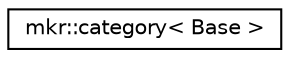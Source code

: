 digraph "Graphical Class Hierarchy"
{
 // LATEX_PDF_SIZE
  edge [fontname="Helvetica",fontsize="10",labelfontname="Helvetica",labelfontsize="10"];
  node [fontname="Helvetica",fontsize="10",shape=record];
  rankdir="LR";
  Node0 [label="mkr::category\< Base \>",height=0.2,width=0.4,color="black", fillcolor="white", style="filled",URL="$classmkr_1_1category.html",tooltip=" "];
}

